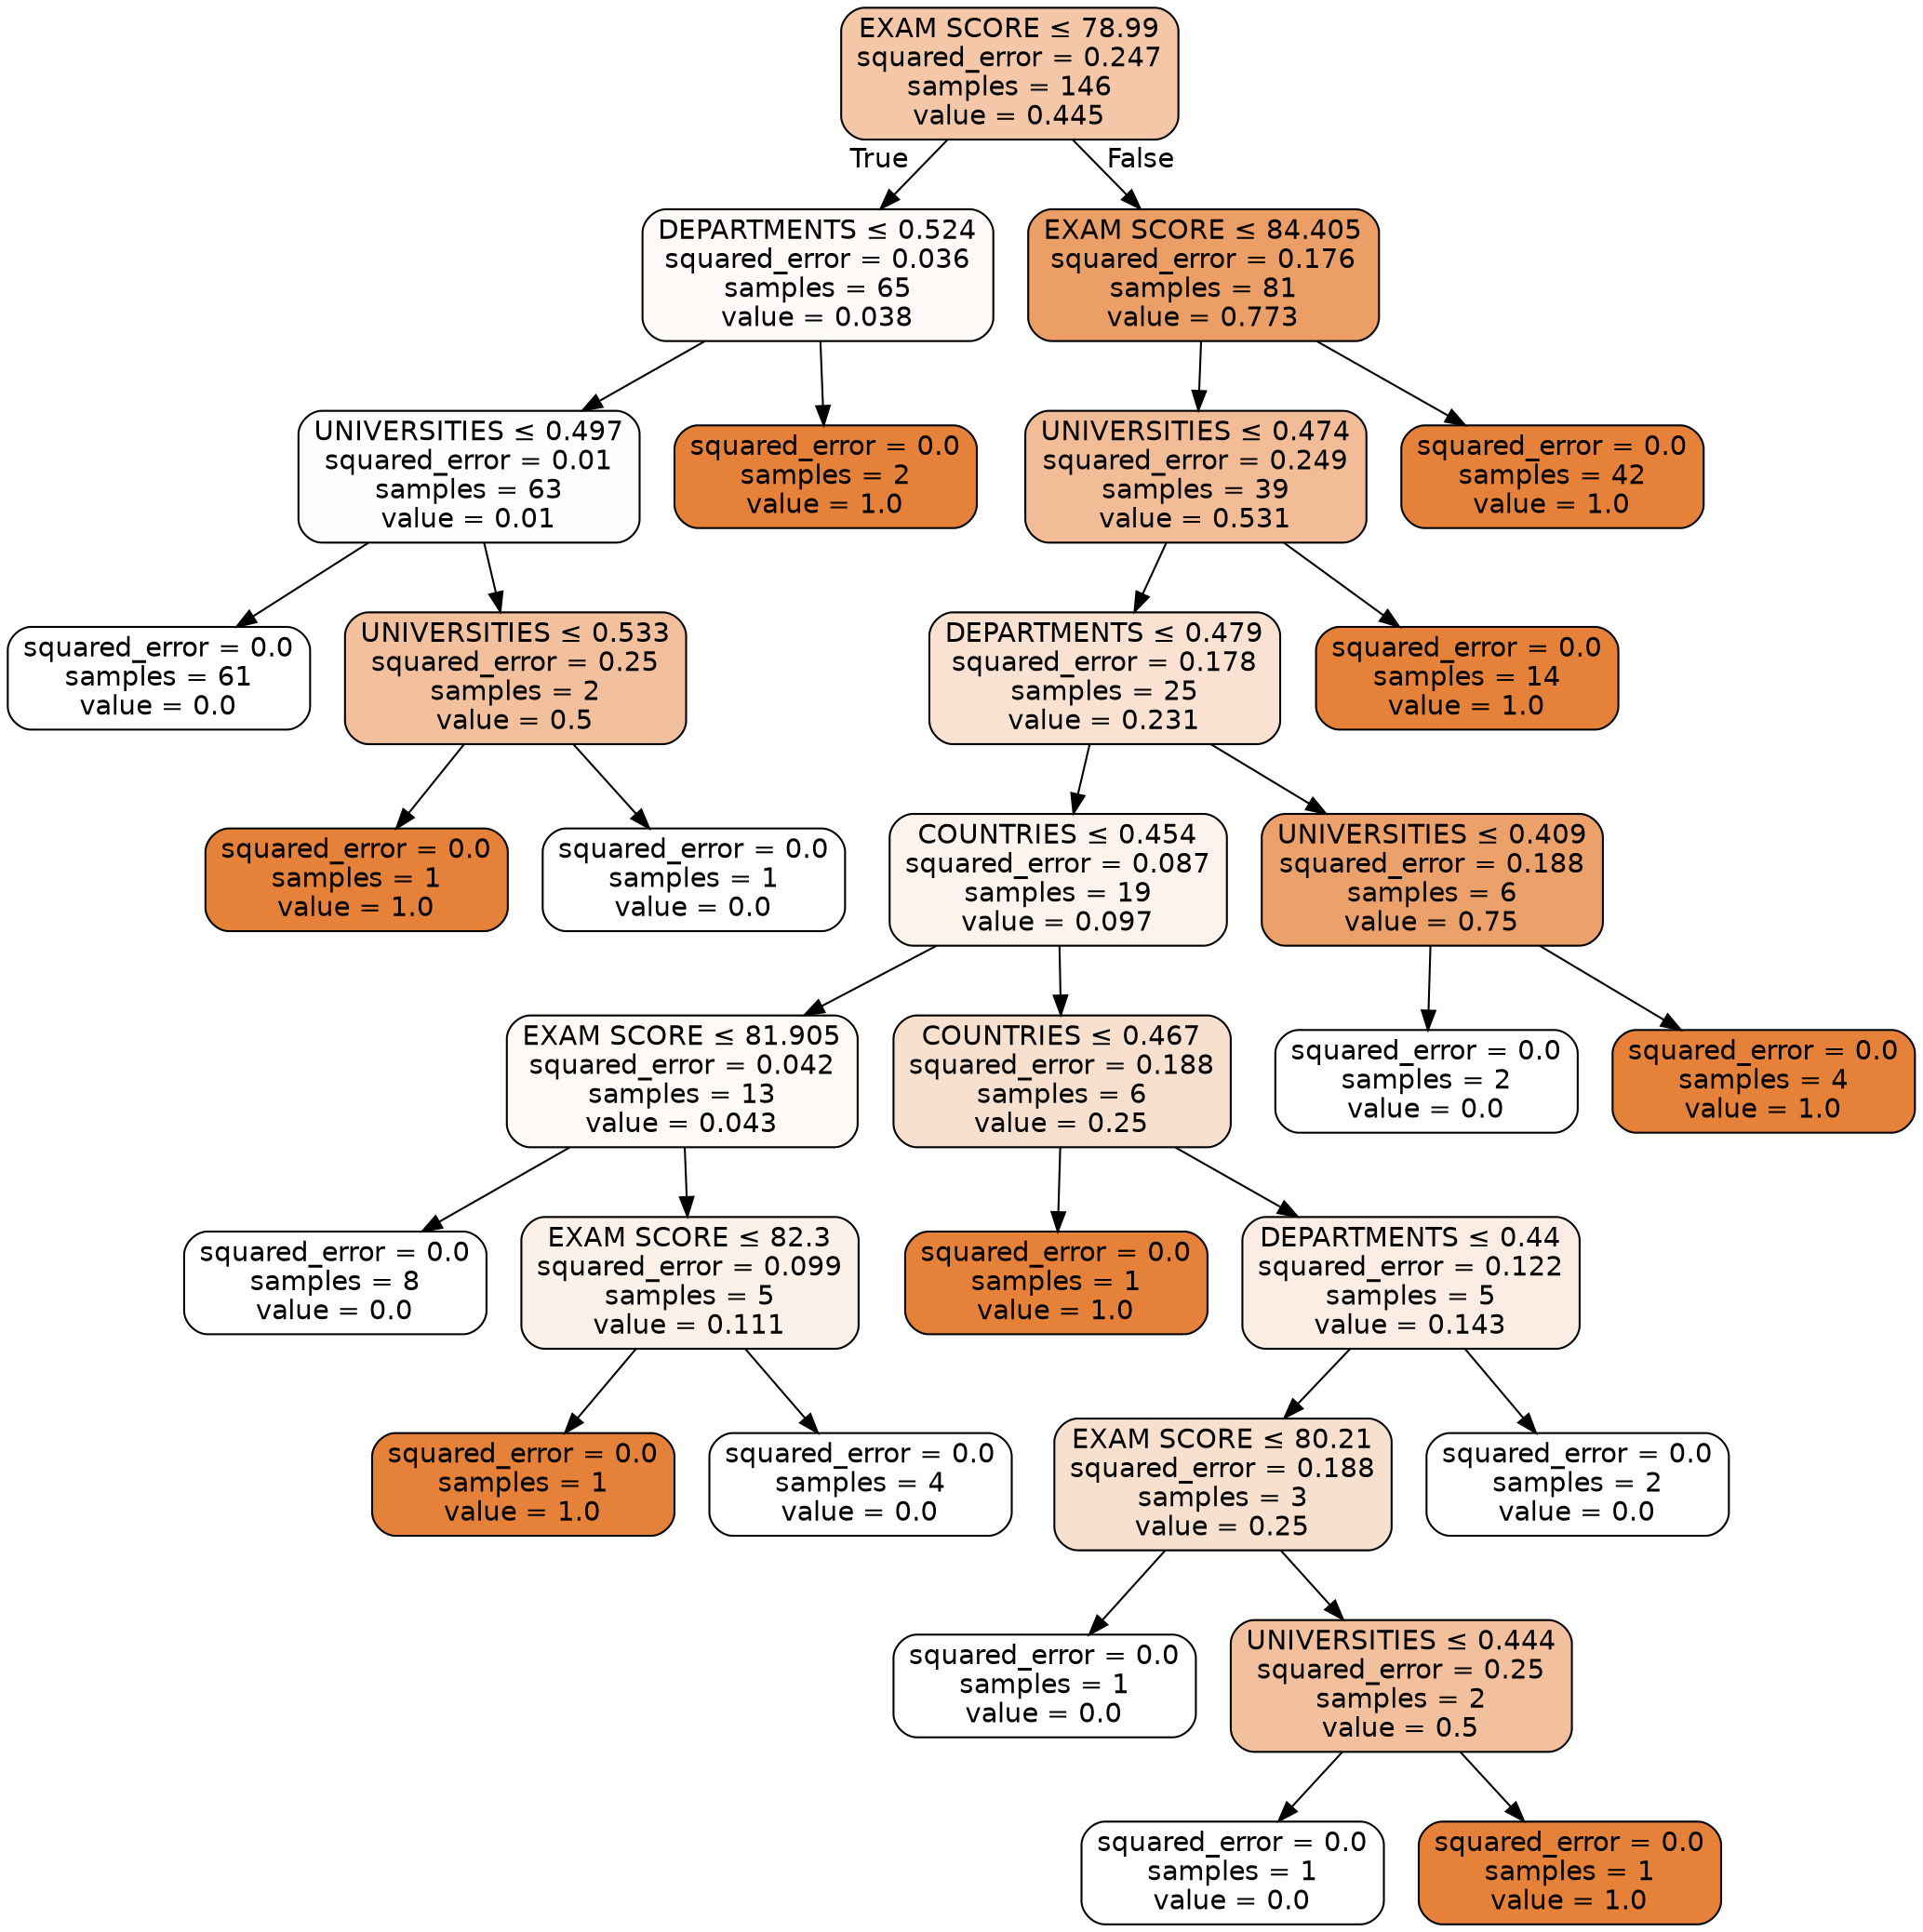 digraph Tree {
node [shape=box, style="filled, rounded", color="black", fontname="helvetica"] ;
edge [fontname="helvetica"] ;
0 [label=<EXAM SCORE &le; 78.99<br/>squared_error = 0.247<br/>samples = 146<br/>value = 0.445>, fillcolor="#f3c7a7"] ;
1 [label=<DEPARTMENTS &le; 0.524<br/>squared_error = 0.036<br/>samples = 65<br/>value = 0.038>, fillcolor="#fefaf8"] ;
0 -> 1 [labeldistance=2.5, labelangle=45, headlabel="True"] ;
2 [label=<UNIVERSITIES &le; 0.497<br/>squared_error = 0.01<br/>samples = 63<br/>value = 0.01>, fillcolor="#fffefd"] ;
1 -> 2 ;
3 [label=<squared_error = 0.0<br/>samples = 61<br/>value = 0.0>, fillcolor="#ffffff"] ;
2 -> 3 ;
4 [label=<UNIVERSITIES &le; 0.533<br/>squared_error = 0.25<br/>samples = 2<br/>value = 0.5>, fillcolor="#f2c09c"] ;
2 -> 4 ;
5 [label=<squared_error = 0.0<br/>samples = 1<br/>value = 1.0>, fillcolor="#e58139"] ;
4 -> 5 ;
6 [label=<squared_error = 0.0<br/>samples = 1<br/>value = 0.0>, fillcolor="#ffffff"] ;
4 -> 6 ;
7 [label=<squared_error = 0.0<br/>samples = 2<br/>value = 1.0>, fillcolor="#e58139"] ;
1 -> 7 ;
8 [label=<EXAM SCORE &le; 84.405<br/>squared_error = 0.176<br/>samples = 81<br/>value = 0.773>, fillcolor="#eb9e66"] ;
0 -> 8 [labeldistance=2.5, labelangle=-45, headlabel="False"] ;
9 [label=<UNIVERSITIES &le; 0.474<br/>squared_error = 0.249<br/>samples = 39<br/>value = 0.531>, fillcolor="#f1bc96"] ;
8 -> 9 ;
10 [label=<DEPARTMENTS &le; 0.479<br/>squared_error = 0.178<br/>samples = 25<br/>value = 0.231>, fillcolor="#f9e2d1"] ;
9 -> 10 ;
11 [label=<COUNTRIES &le; 0.454<br/>squared_error = 0.087<br/>samples = 19<br/>value = 0.097>, fillcolor="#fcf3ec"] ;
10 -> 11 ;
12 [label=<EXAM SCORE &le; 81.905<br/>squared_error = 0.042<br/>samples = 13<br/>value = 0.043>, fillcolor="#fefaf6"] ;
11 -> 12 ;
13 [label=<squared_error = 0.0<br/>samples = 8<br/>value = 0.0>, fillcolor="#ffffff"] ;
12 -> 13 ;
14 [label=<EXAM SCORE &le; 82.3<br/>squared_error = 0.099<br/>samples = 5<br/>value = 0.111>, fillcolor="#fcf1e9"] ;
12 -> 14 ;
15 [label=<squared_error = 0.0<br/>samples = 1<br/>value = 1.0>, fillcolor="#e58139"] ;
14 -> 15 ;
16 [label=<squared_error = 0.0<br/>samples = 4<br/>value = 0.0>, fillcolor="#ffffff"] ;
14 -> 16 ;
17 [label=<COUNTRIES &le; 0.467<br/>squared_error = 0.188<br/>samples = 6<br/>value = 0.25>, fillcolor="#f8e0ce"] ;
11 -> 17 ;
18 [label=<squared_error = 0.0<br/>samples = 1<br/>value = 1.0>, fillcolor="#e58139"] ;
17 -> 18 ;
19 [label=<DEPARTMENTS &le; 0.44<br/>squared_error = 0.122<br/>samples = 5<br/>value = 0.143>, fillcolor="#fbede3"] ;
17 -> 19 ;
20 [label=<EXAM SCORE &le; 80.21<br/>squared_error = 0.188<br/>samples = 3<br/>value = 0.25>, fillcolor="#f8e0ce"] ;
19 -> 20 ;
21 [label=<squared_error = 0.0<br/>samples = 1<br/>value = 0.0>, fillcolor="#ffffff"] ;
20 -> 21 ;
22 [label=<UNIVERSITIES &le; 0.444<br/>squared_error = 0.25<br/>samples = 2<br/>value = 0.5>, fillcolor="#f2c09c"] ;
20 -> 22 ;
23 [label=<squared_error = 0.0<br/>samples = 1<br/>value = 0.0>, fillcolor="#ffffff"] ;
22 -> 23 ;
24 [label=<squared_error = 0.0<br/>samples = 1<br/>value = 1.0>, fillcolor="#e58139"] ;
22 -> 24 ;
25 [label=<squared_error = 0.0<br/>samples = 2<br/>value = 0.0>, fillcolor="#ffffff"] ;
19 -> 25 ;
26 [label=<UNIVERSITIES &le; 0.409<br/>squared_error = 0.188<br/>samples = 6<br/>value = 0.75>, fillcolor="#eca06a"] ;
10 -> 26 ;
27 [label=<squared_error = 0.0<br/>samples = 2<br/>value = 0.0>, fillcolor="#ffffff"] ;
26 -> 27 ;
28 [label=<squared_error = 0.0<br/>samples = 4<br/>value = 1.0>, fillcolor="#e58139"] ;
26 -> 28 ;
29 [label=<squared_error = 0.0<br/>samples = 14<br/>value = 1.0>, fillcolor="#e58139"] ;
9 -> 29 ;
30 [label=<squared_error = 0.0<br/>samples = 42<br/>value = 1.0>, fillcolor="#e58139"] ;
8 -> 30 ;
}
